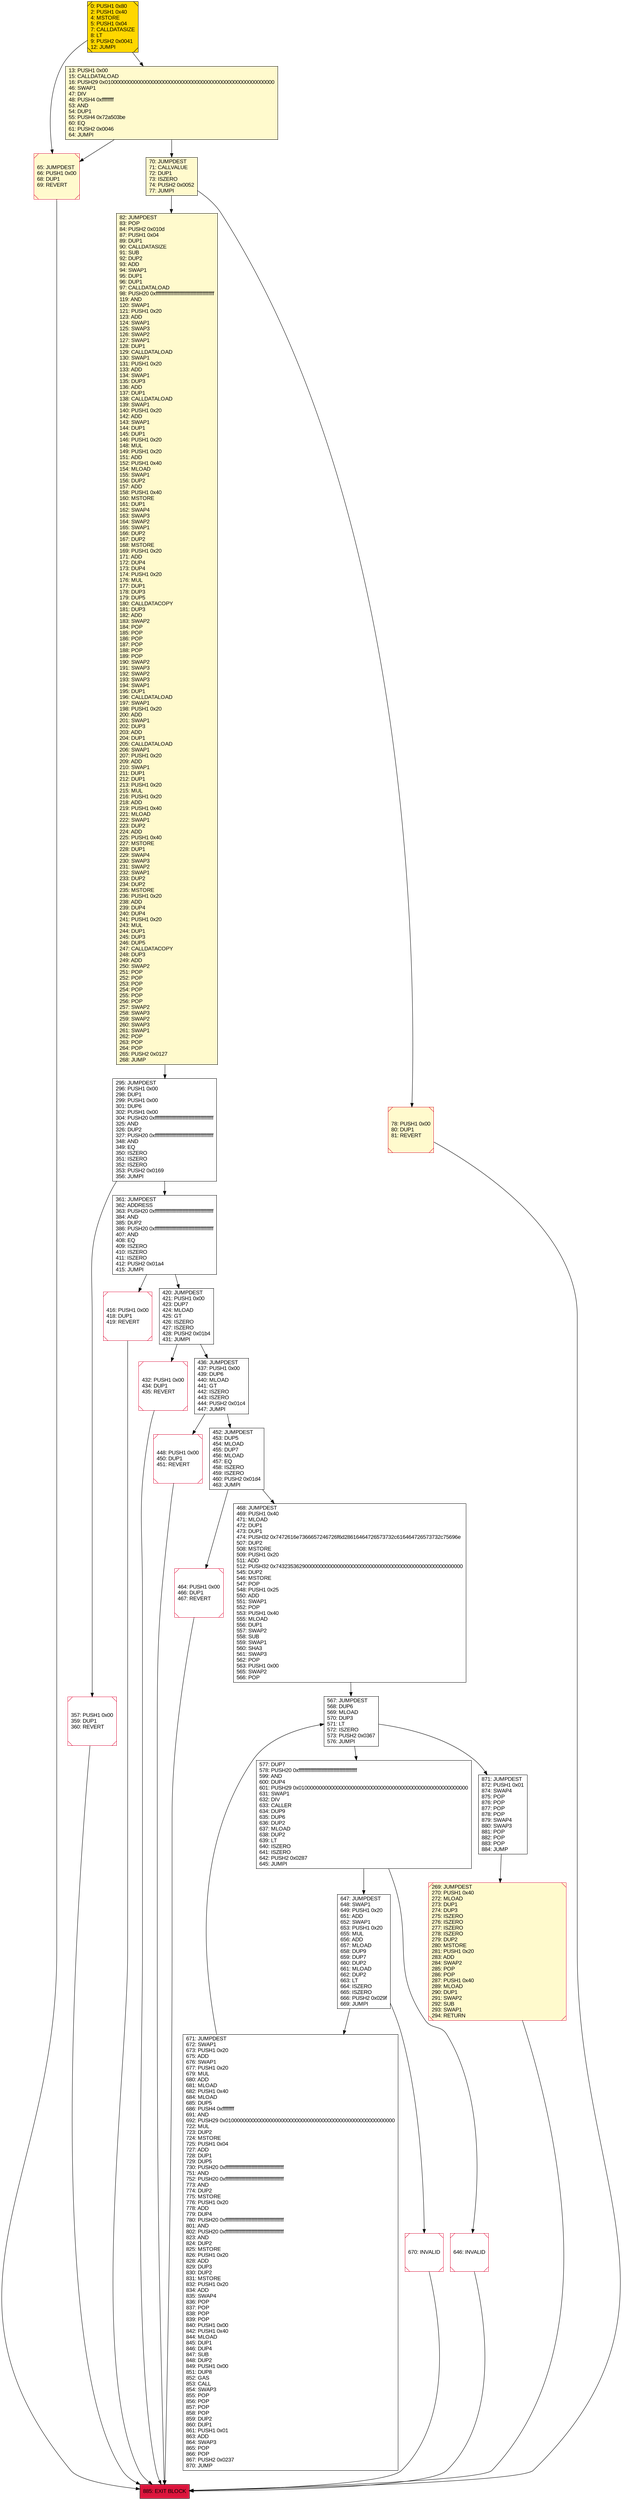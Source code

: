 digraph G {
bgcolor=transparent rankdir=UD;
node [shape=box style=filled color=black fillcolor=white fontname=arial fontcolor=black];
416 [label="416: PUSH1 0x00\l418: DUP1\l419: REVERT\l" shape=Msquare color=crimson ];
577 [label="577: DUP7\l578: PUSH20 0xffffffffffffffffffffffffffffffffffffffff\l599: AND\l600: DUP4\l601: PUSH29 0x0100000000000000000000000000000000000000000000000000000000\l631: SWAP1\l632: DIV\l633: CALLER\l634: DUP9\l635: DUP6\l636: DUP2\l637: MLOAD\l638: DUP2\l639: LT\l640: ISZERO\l641: ISZERO\l642: PUSH2 0x0287\l645: JUMPI\l" ];
65 [label="65: JUMPDEST\l66: PUSH1 0x00\l68: DUP1\l69: REVERT\l" fillcolor=lemonchiffon shape=Msquare color=crimson ];
357 [label="357: PUSH1 0x00\l359: DUP1\l360: REVERT\l" shape=Msquare color=crimson ];
871 [label="871: JUMPDEST\l872: PUSH1 0x01\l874: SWAP4\l875: POP\l876: POP\l877: POP\l878: POP\l879: SWAP4\l880: SWAP3\l881: POP\l882: POP\l883: POP\l884: JUMP\l" ];
13 [label="13: PUSH1 0x00\l15: CALLDATALOAD\l16: PUSH29 0x0100000000000000000000000000000000000000000000000000000000\l46: SWAP1\l47: DIV\l48: PUSH4 0xffffffff\l53: AND\l54: DUP1\l55: PUSH4 0x72a503be\l60: EQ\l61: PUSH2 0x0046\l64: JUMPI\l" fillcolor=lemonchiffon ];
671 [label="671: JUMPDEST\l672: SWAP1\l673: PUSH1 0x20\l675: ADD\l676: SWAP1\l677: PUSH1 0x20\l679: MUL\l680: ADD\l681: MLOAD\l682: PUSH1 0x40\l684: MLOAD\l685: DUP5\l686: PUSH4 0xffffffff\l691: AND\l692: PUSH29 0x0100000000000000000000000000000000000000000000000000000000\l722: MUL\l723: DUP2\l724: MSTORE\l725: PUSH1 0x04\l727: ADD\l728: DUP1\l729: DUP5\l730: PUSH20 0xffffffffffffffffffffffffffffffffffffffff\l751: AND\l752: PUSH20 0xffffffffffffffffffffffffffffffffffffffff\l773: AND\l774: DUP2\l775: MSTORE\l776: PUSH1 0x20\l778: ADD\l779: DUP4\l780: PUSH20 0xffffffffffffffffffffffffffffffffffffffff\l801: AND\l802: PUSH20 0xffffffffffffffffffffffffffffffffffffffff\l823: AND\l824: DUP2\l825: MSTORE\l826: PUSH1 0x20\l828: ADD\l829: DUP3\l830: DUP2\l831: MSTORE\l832: PUSH1 0x20\l834: ADD\l835: SWAP4\l836: POP\l837: POP\l838: POP\l839: POP\l840: PUSH1 0x00\l842: PUSH1 0x40\l844: MLOAD\l845: DUP1\l846: DUP4\l847: SUB\l848: DUP2\l849: PUSH1 0x00\l851: DUP8\l852: GAS\l853: CALL\l854: SWAP3\l855: POP\l856: POP\l857: POP\l858: POP\l859: DUP2\l860: DUP1\l861: PUSH1 0x01\l863: ADD\l864: SWAP3\l865: POP\l866: POP\l867: PUSH2 0x0237\l870: JUMP\l" ];
361 [label="361: JUMPDEST\l362: ADDRESS\l363: PUSH20 0xffffffffffffffffffffffffffffffffffffffff\l384: AND\l385: DUP2\l386: PUSH20 0xffffffffffffffffffffffffffffffffffffffff\l407: AND\l408: EQ\l409: ISZERO\l410: ISZERO\l411: ISZERO\l412: PUSH2 0x01a4\l415: JUMPI\l" ];
432 [label="432: PUSH1 0x00\l434: DUP1\l435: REVERT\l" shape=Msquare color=crimson ];
82 [label="82: JUMPDEST\l83: POP\l84: PUSH2 0x010d\l87: PUSH1 0x04\l89: DUP1\l90: CALLDATASIZE\l91: SUB\l92: DUP2\l93: ADD\l94: SWAP1\l95: DUP1\l96: DUP1\l97: CALLDATALOAD\l98: PUSH20 0xffffffffffffffffffffffffffffffffffffffff\l119: AND\l120: SWAP1\l121: PUSH1 0x20\l123: ADD\l124: SWAP1\l125: SWAP3\l126: SWAP2\l127: SWAP1\l128: DUP1\l129: CALLDATALOAD\l130: SWAP1\l131: PUSH1 0x20\l133: ADD\l134: SWAP1\l135: DUP3\l136: ADD\l137: DUP1\l138: CALLDATALOAD\l139: SWAP1\l140: PUSH1 0x20\l142: ADD\l143: SWAP1\l144: DUP1\l145: DUP1\l146: PUSH1 0x20\l148: MUL\l149: PUSH1 0x20\l151: ADD\l152: PUSH1 0x40\l154: MLOAD\l155: SWAP1\l156: DUP2\l157: ADD\l158: PUSH1 0x40\l160: MSTORE\l161: DUP1\l162: SWAP4\l163: SWAP3\l164: SWAP2\l165: SWAP1\l166: DUP2\l167: DUP2\l168: MSTORE\l169: PUSH1 0x20\l171: ADD\l172: DUP4\l173: DUP4\l174: PUSH1 0x20\l176: MUL\l177: DUP1\l178: DUP3\l179: DUP5\l180: CALLDATACOPY\l181: DUP3\l182: ADD\l183: SWAP2\l184: POP\l185: POP\l186: POP\l187: POP\l188: POP\l189: POP\l190: SWAP2\l191: SWAP3\l192: SWAP2\l193: SWAP3\l194: SWAP1\l195: DUP1\l196: CALLDATALOAD\l197: SWAP1\l198: PUSH1 0x20\l200: ADD\l201: SWAP1\l202: DUP3\l203: ADD\l204: DUP1\l205: CALLDATALOAD\l206: SWAP1\l207: PUSH1 0x20\l209: ADD\l210: SWAP1\l211: DUP1\l212: DUP1\l213: PUSH1 0x20\l215: MUL\l216: PUSH1 0x20\l218: ADD\l219: PUSH1 0x40\l221: MLOAD\l222: SWAP1\l223: DUP2\l224: ADD\l225: PUSH1 0x40\l227: MSTORE\l228: DUP1\l229: SWAP4\l230: SWAP3\l231: SWAP2\l232: SWAP1\l233: DUP2\l234: DUP2\l235: MSTORE\l236: PUSH1 0x20\l238: ADD\l239: DUP4\l240: DUP4\l241: PUSH1 0x20\l243: MUL\l244: DUP1\l245: DUP3\l246: DUP5\l247: CALLDATACOPY\l248: DUP3\l249: ADD\l250: SWAP2\l251: POP\l252: POP\l253: POP\l254: POP\l255: POP\l256: POP\l257: SWAP2\l258: SWAP3\l259: SWAP2\l260: SWAP3\l261: SWAP1\l262: POP\l263: POP\l264: POP\l265: PUSH2 0x0127\l268: JUMP\l" fillcolor=lemonchiffon ];
436 [label="436: JUMPDEST\l437: PUSH1 0x00\l439: DUP6\l440: MLOAD\l441: GT\l442: ISZERO\l443: ISZERO\l444: PUSH2 0x01c4\l447: JUMPI\l" ];
448 [label="448: PUSH1 0x00\l450: DUP1\l451: REVERT\l" shape=Msquare color=crimson ];
670 [label="670: INVALID\l" shape=Msquare color=crimson ];
0 [label="0: PUSH1 0x80\l2: PUSH1 0x40\l4: MSTORE\l5: PUSH1 0x04\l7: CALLDATASIZE\l8: LT\l9: PUSH2 0x0041\l12: JUMPI\l" fillcolor=lemonchiffon shape=Msquare fillcolor=gold ];
295 [label="295: JUMPDEST\l296: PUSH1 0x00\l298: DUP1\l299: PUSH1 0x00\l301: DUP6\l302: PUSH1 0x00\l304: PUSH20 0xffffffffffffffffffffffffffffffffffffffff\l325: AND\l326: DUP2\l327: PUSH20 0xffffffffffffffffffffffffffffffffffffffff\l348: AND\l349: EQ\l350: ISZERO\l351: ISZERO\l352: ISZERO\l353: PUSH2 0x0169\l356: JUMPI\l" ];
567 [label="567: JUMPDEST\l568: DUP6\l569: MLOAD\l570: DUP3\l571: LT\l572: ISZERO\l573: PUSH2 0x0367\l576: JUMPI\l" ];
70 [label="70: JUMPDEST\l71: CALLVALUE\l72: DUP1\l73: ISZERO\l74: PUSH2 0x0052\l77: JUMPI\l" fillcolor=lemonchiffon ];
78 [label="78: PUSH1 0x00\l80: DUP1\l81: REVERT\l" fillcolor=lemonchiffon shape=Msquare color=crimson ];
269 [label="269: JUMPDEST\l270: PUSH1 0x40\l272: MLOAD\l273: DUP1\l274: DUP3\l275: ISZERO\l276: ISZERO\l277: ISZERO\l278: ISZERO\l279: DUP2\l280: MSTORE\l281: PUSH1 0x20\l283: ADD\l284: SWAP2\l285: POP\l286: POP\l287: PUSH1 0x40\l289: MLOAD\l290: DUP1\l291: SWAP2\l292: SUB\l293: SWAP1\l294: RETURN\l" fillcolor=lemonchiffon shape=Msquare color=crimson ];
464 [label="464: PUSH1 0x00\l466: DUP1\l467: REVERT\l" shape=Msquare color=crimson ];
452 [label="452: JUMPDEST\l453: DUP5\l454: MLOAD\l455: DUP7\l456: MLOAD\l457: EQ\l458: ISZERO\l459: ISZERO\l460: PUSH2 0x01d4\l463: JUMPI\l" ];
885 [label="885: EXIT BLOCK\l" fillcolor=crimson ];
647 [label="647: JUMPDEST\l648: SWAP1\l649: PUSH1 0x20\l651: ADD\l652: SWAP1\l653: PUSH1 0x20\l655: MUL\l656: ADD\l657: MLOAD\l658: DUP9\l659: DUP7\l660: DUP2\l661: MLOAD\l662: DUP2\l663: LT\l664: ISZERO\l665: ISZERO\l666: PUSH2 0x029f\l669: JUMPI\l" ];
646 [label="646: INVALID\l" shape=Msquare color=crimson ];
468 [label="468: JUMPDEST\l469: PUSH1 0x40\l471: MLOAD\l472: DUP1\l473: DUP1\l474: PUSH32 0x7472616e7366657246726f6d28616464726573732c616464726573732c75696e\l507: DUP2\l508: MSTORE\l509: PUSH1 0x20\l511: ADD\l512: PUSH32 0x7432353629000000000000000000000000000000000000000000000000000000\l545: DUP2\l546: MSTORE\l547: POP\l548: PUSH1 0x25\l550: ADD\l551: SWAP1\l552: POP\l553: PUSH1 0x40\l555: MLOAD\l556: DUP1\l557: SWAP2\l558: SUB\l559: SWAP1\l560: SHA3\l561: SWAP3\l562: POP\l563: PUSH1 0x00\l565: SWAP2\l566: POP\l" ];
420 [label="420: JUMPDEST\l421: PUSH1 0x00\l423: DUP7\l424: MLOAD\l425: GT\l426: ISZERO\l427: ISZERO\l428: PUSH2 0x01b4\l431: JUMPI\l" ];
70 -> 78;
452 -> 464;
269 -> 885;
464 -> 885;
452 -> 468;
13 -> 65;
646 -> 885;
361 -> 416;
468 -> 567;
448 -> 885;
670 -> 885;
647 -> 670;
78 -> 885;
13 -> 70;
567 -> 871;
420 -> 436;
432 -> 885;
0 -> 13;
671 -> 567;
567 -> 577;
436 -> 452;
0 -> 65;
295 -> 357;
361 -> 420;
420 -> 432;
65 -> 885;
357 -> 885;
416 -> 885;
577 -> 647;
295 -> 361;
577 -> 646;
647 -> 671;
436 -> 448;
82 -> 295;
871 -> 269;
70 -> 82;
}